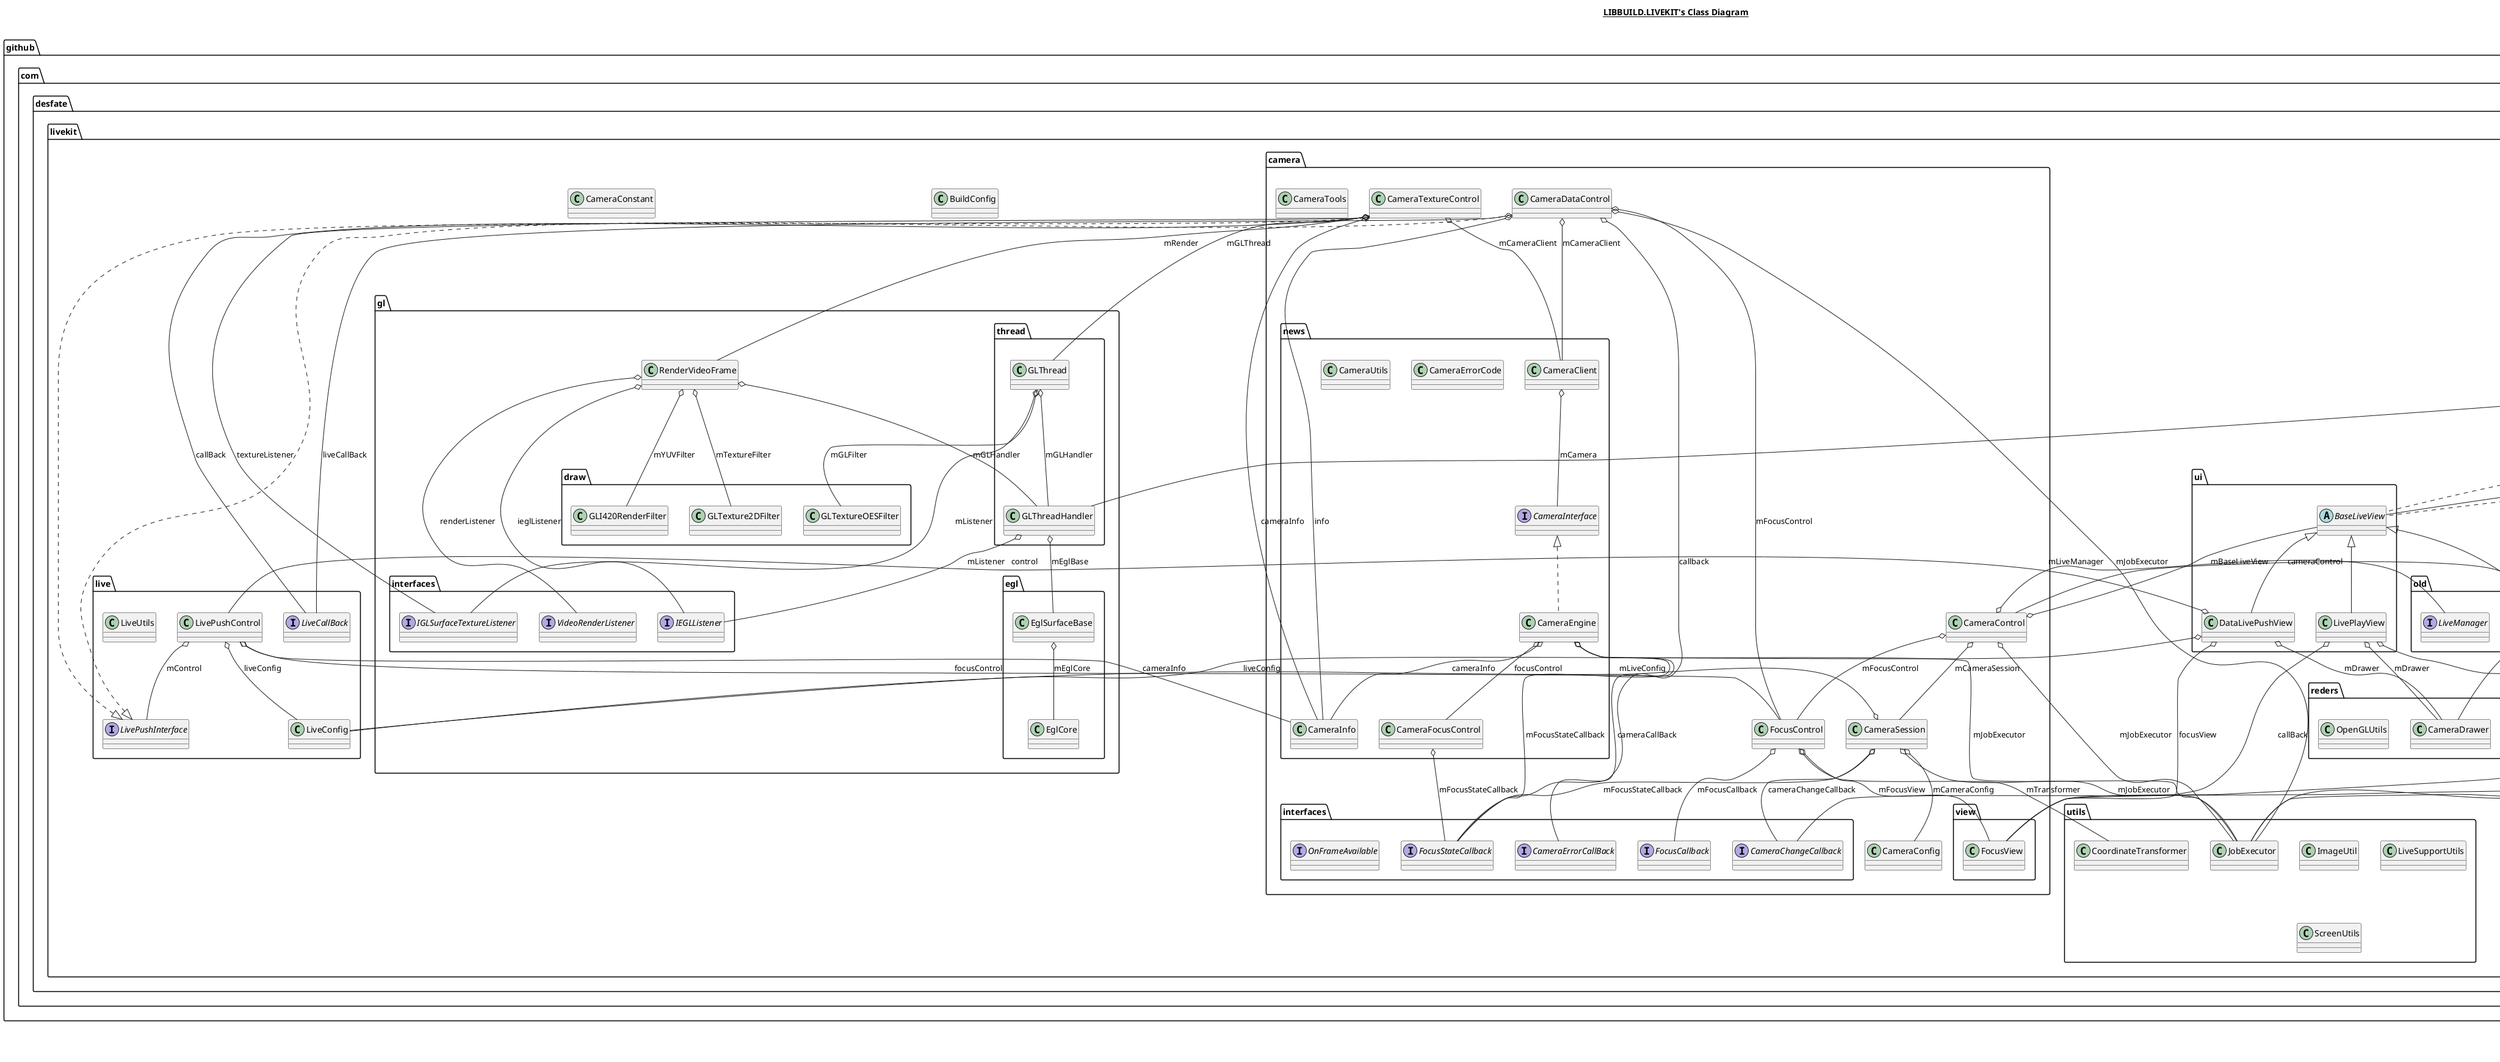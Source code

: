 @startuml

title __LIBBUILD.LIVEKIT's Class Diagram__\n

  namespace github.com.desfate.livekit {
    class github.com.desfate.livekit.BuildConfig {
    }
  }
  

  namespace github.com.desfate.livekit {
    class github.com.desfate.livekit.CameraConstant {
    }
  }
  

  namespace github.com.desfate.livekit {
    namespace camera {
      class github.com.desfate.livekit.camera.CameraConfig {
      }
    }
  }
  

  namespace github.com.desfate.livekit {
    namespace camera {
      class github.com.desfate.livekit.camera.CameraControl {
      }
    }
  }
  

  namespace github.com.desfate.livekit {
    namespace camera {
      class github.com.desfate.livekit.camera.CameraDataControl {
      }
    }
  }
  

  namespace github.com.desfate.livekit {
    namespace camera {
      class github.com.desfate.livekit.camera.CameraSession {
      }
    }
  }
  

  namespace github.com.desfate.livekit {
    namespace camera {
      class github.com.desfate.livekit.camera.CameraTextureControl {
      }
    }
  }
  

  namespace github.com.desfate.livekit {
    namespace camera {
      class github.com.desfate.livekit.camera.CameraTools {
      }
    }
  }
  

  namespace github.com.desfate.livekit {
    namespace camera {
      class github.com.desfate.livekit.camera.FocusControl {
      }
    }
  }
  

  namespace github.com.desfate.livekit {
    namespace camera {
      namespace interfaces {
        interface github.com.desfate.livekit.camera.interfaces.CameraChangeCallback {
        }
      }
    }
  }
  

  namespace github.com.desfate.livekit {
    namespace camera {
      namespace interfaces {
        interface github.com.desfate.livekit.camera.interfaces.CameraErrorCallBack {
        }
      }
    }
  }
  

  namespace github.com.desfate.livekit {
    namespace camera {
      namespace interfaces {
        interface github.com.desfate.livekit.camera.interfaces.FocusCallback {
        }
      }
    }
  }
  

  namespace github.com.desfate.livekit {
    namespace camera {
      namespace interfaces {
        interface github.com.desfate.livekit.camera.interfaces.FocusStateCallback {
        }
      }
    }
  }
  

  namespace github.com.desfate.livekit {
    namespace camera {
      namespace interfaces {
        interface github.com.desfate.livekit.camera.interfaces.OnFrameAvailable {
        }
      }
    }
  }
  

  namespace github.com.desfate.livekit {
    namespace camera {
      namespace news {
        class github.com.desfate.livekit.camera.news.CameraClient {
        }
      }
    }
  }
  

  namespace github.com.desfate.livekit {
    namespace camera {
      namespace news {
        class github.com.desfate.livekit.camera.news.CameraEngine {
        }
      }
    }
  }
  

  namespace github.com.desfate.livekit {
    namespace camera {
      namespace news {
        class github.com.desfate.livekit.camera.news.CameraErrorCode {
        }
      }
    }
  }
  

  namespace github.com.desfate.livekit {
    namespace camera {
      namespace news {
        class github.com.desfate.livekit.camera.news.CameraFocusControl {
        }
      }
    }
  }
  

  namespace github.com.desfate.livekit {
    namespace camera {
      namespace news {
        class github.com.desfate.livekit.camera.news.CameraInfo {
        }
      }
    }
  }
  

  namespace github.com.desfate.livekit {
    namespace camera {
      namespace news {
        interface github.com.desfate.livekit.camera.news.CameraInterface {
        }
      }
    }
  }
  

  namespace github.com.desfate.livekit {
    namespace camera {
      namespace news {
        class github.com.desfate.livekit.camera.news.CameraUtils {
        }
      }
    }
  }
  

  namespace github.com.desfate.livekit {
    namespace camera {
      namespace view {
        class github.com.desfate.livekit.camera.view.FocusView {
        }
      }
    }
  }
  

  namespace github.com.desfate.livekit {
    namespace gl {
      class github.com.desfate.livekit.gl.RenderVideoFrame {
      }
    }
  }
  

  namespace github.com.desfate.livekit {
    namespace gl {
      namespace draw {
        class github.com.desfate.livekit.gl.draw.GLI420RenderFilter {
        }
      }
    }
  }
  

  namespace github.com.desfate.livekit {
    namespace gl {
      namespace draw {
        class github.com.desfate.livekit.gl.draw.GLTexture2DFilter {
        }
      }
    }
  }
  

  namespace github.com.desfate.livekit {
    namespace gl {
      namespace draw {
        class github.com.desfate.livekit.gl.draw.GLTextureOESFilter {
        }
      }
    }
  }
  

  namespace github.com.desfate.livekit {
    namespace gl {
      namespace egl {
        class github.com.desfate.livekit.gl.egl.EglCore {
        }
      }
    }
  }
  

  namespace github.com.desfate.livekit {
    namespace gl {
      namespace egl {
        class github.com.desfate.livekit.gl.egl.EglSurfaceBase {
        }
      }
    }
  }
  

  namespace github.com.desfate.livekit {
    namespace gl {
      namespace interfaces {
        interface github.com.desfate.livekit.gl.interfaces.IEGLListener {
        }
      }
    }
  }
  

  namespace github.com.desfate.livekit {
    namespace gl {
      namespace interfaces {
        interface github.com.desfate.livekit.gl.interfaces.IGLSurfaceTextureListener {
        }
      }
    }
  }
  

  namespace github.com.desfate.livekit {
    namespace gl {
      namespace interfaces {
        interface github.com.desfate.livekit.gl.interfaces.VideoRenderListener {
        }
      }
    }
  }
  

  namespace github.com.desfate.livekit {
    namespace gl {
      namespace thread {
        class github.com.desfate.livekit.gl.thread.GLThread {
        }
      }
    }
  }
  

  namespace github.com.desfate.livekit {
    namespace gl {
      namespace thread {
        class github.com.desfate.livekit.gl.thread.GLThreadHandler {
        }
      }
    }
  }
  

  namespace github.com.desfate.livekit {
    namespace live {
      interface github.com.desfate.livekit.live.LiveCallBack {
      }
    }
  }
  

  namespace github.com.desfate.livekit {
    namespace live {
      class github.com.desfate.livekit.live.LiveConfig {
      }
    }
  }
  

  namespace github.com.desfate.livekit {
    namespace live {
      class github.com.desfate.livekit.live.LivePushControl {
      }
    }
  }
  

  namespace github.com.desfate.livekit {
    namespace live {
      interface github.com.desfate.livekit.live.LivePushInterface {
      }
    }
  }
  

  namespace github.com.desfate.livekit {
    namespace live {
      class github.com.desfate.livekit.live.LiveUtils {
      }
    }
  }
  

  namespace github.com.desfate.livekit {
    namespace old {
      interface github.com.desfate.livekit.old.LiveManager {
      }
    }
  }
  

  namespace github.com.desfate.livekit {
    namespace old {
      class github.com.desfate.livekit.old.LivePushView {
      }
    }
  }
  

  namespace github.com.desfate.livekit {
    namespace reders {
      class github.com.desfate.livekit.reders.CameraDrawer {
      }
    }
  }
  

  namespace github.com.desfate.livekit {
    namespace reders {
      class github.com.desfate.livekit.reders.OpenGLUtils {
      }
    }
  }
  

  namespace github.com.desfate.livekit {
    namespace ui {
      abstract class github.com.desfate.livekit.ui.BaseLiveView {
      }
    }
  }
  

  namespace github.com.desfate.livekit {
    namespace ui {
      class github.com.desfate.livekit.ui.DataLivePushView {
      }
    }
  }
  

  namespace github.com.desfate.livekit {
    namespace ui {
      class github.com.desfate.livekit.ui.LivePlayView {
      }
    }
  }
  

  namespace github.com.desfate.livekit {
    namespace utils {
      class github.com.desfate.livekit.utils.CoordinateTransformer {
      }
    }
  }
  

  namespace github.com.desfate.livekit {
    namespace utils {
      class github.com.desfate.livekit.utils.ImageUtil {
      }
    }
  }
  

  namespace github.com.desfate.livekit {
    namespace utils {
      class github.com.desfate.livekit.utils.JobExecutor {
      }
    }
  }
  

  namespace github.com.desfate.livekit {
    namespace utils {
      class github.com.desfate.livekit.utils.LiveSupportUtils {
      }
    }
  }
  

  namespace github.com.desfate.livekit {
    namespace utils {
      class github.com.desfate.livekit.utils.ScreenUtils {
      }
    }
  }
  

  github.com.desfate.livekit.camera.CameraControl o-- github.com.desfate.livekit.ui.BaseLiveView : mBaseLiveView
  github.com.desfate.livekit.camera.CameraControl o-- github.com.desfate.livekit.camera.CameraSession : mCameraSession
  github.com.desfate.livekit.camera.CameraControl o-- github.com.desfate.livekit.camera.FocusControl : mFocusControl
  github.com.desfate.livekit.camera.CameraControl o-- github.com.desfate.livekit.old.LiveManager : mLiveManager
  github.com.desfate.livekit.camera.CameraControl o-- github.com.desfate.livekit.utils.JobExecutor : mJobExecutor
  github.com.desfate.livekit.camera.CameraDataControl .up.|> github.com.desfate.livekit.live.LivePushInterface
  github.com.desfate.livekit.camera.CameraDataControl o-- github.com.desfate.livekit.camera.interfaces.FocusStateCallback : callback
  github.com.desfate.livekit.camera.CameraDataControl o-- github.com.desfate.livekit.camera.news.CameraInfo : info
  github.com.desfate.livekit.camera.CameraDataControl o-- github.com.desfate.livekit.live.LiveCallBack : liveCallBack
  github.com.desfate.livekit.camera.CameraDataControl o-- github.com.desfate.livekit.camera.news.CameraClient : mCameraClient
  github.com.desfate.livekit.camera.CameraDataControl o-- github.com.desfate.livekit.camera.FocusControl : mFocusControl
  github.com.desfate.livekit.camera.CameraDataControl o-- github.com.desfate.livekit.utils.JobExecutor : mJobExecutor
  github.com.desfate.livekit.camera.CameraSession o-- github.com.desfate.livekit.camera.interfaces.CameraChangeCallback : cameraChangeCallback
  github.com.desfate.livekit.camera.CameraSession o-- github.com.desfate.livekit.camera.CameraConfig : mCameraConfig
  github.com.desfate.livekit.camera.CameraSession o-- github.com.desfate.livekit.camera.interfaces.FocusStateCallback : mFocusStateCallback
  github.com.desfate.livekit.camera.CameraSession o-- github.com.desfate.livekit.utils.JobExecutor : mJobExecutor
  github.com.desfate.livekit.camera.CameraSession o-- github.com.desfate.livekit.live.LiveConfig : mLiveConfig
  github.com.desfate.livekit.camera.CameraTextureControl .up.|> github.com.desfate.livekit.live.LivePushInterface
  github.com.desfate.livekit.camera.CameraTextureControl o-- github.com.desfate.livekit.camera.news.CameraInfo : cameraInfo
  github.com.desfate.livekit.camera.CameraTextureControl o-- github.com.desfate.livekit.camera.news.CameraClient : mCameraClient
  github.com.desfate.livekit.camera.CameraTextureControl o-- github.com.desfate.livekit.gl.interfaces.IGLSurfaceTextureListener : textureListener
  github.com.desfate.livekit.camera.CameraTextureControl o-- github.com.desfate.livekit.live.LiveCallBack : callBack
  github.com.desfate.livekit.camera.CameraTextureControl o-- github.com.desfate.livekit.gl.thread.GLThread : mGLThread
  github.com.desfate.livekit.camera.CameraTextureControl o-- github.com.desfate.livekit.gl.RenderVideoFrame : mRender
  github.com.desfate.livekit.camera.FocusControl o-- github.com.desfate.livekit.camera.interfaces.FocusCallback : mFocusCallback
  github.com.desfate.livekit.camera.FocusControl o-- github.com.desfate.livekit.camera.view.FocusView : mFocusView
  github.com.desfate.livekit.camera.FocusControl o-- github.com.desfate.livekit.utils.CoordinateTransformer : mTransformer
  github.com.desfate.livekit.camera.news.CameraClient o-- github.com.desfate.livekit.camera.news.CameraInterface : mCamera
  github.com.desfate.livekit.camera.news.CameraEngine .up.|> github.com.desfate.livekit.camera.news.CameraInterface
  github.com.desfate.livekit.camera.news.CameraEngine o-- github.com.desfate.livekit.camera.interfaces.CameraErrorCallBack : cameraCallBack
  github.com.desfate.livekit.camera.news.CameraEngine o-- github.com.desfate.livekit.camera.news.CameraInfo : cameraInfo
  github.com.desfate.livekit.camera.news.CameraEngine o-- github.com.desfate.livekit.camera.news.CameraFocusControl : focusControl
  github.com.desfate.livekit.camera.news.CameraEngine o-- github.com.desfate.livekit.camera.interfaces.FocusStateCallback : mFocusStateCallback
  github.com.desfate.livekit.camera.news.CameraEngine o-- github.com.desfate.livekit.utils.JobExecutor : mJobExecutor
  github.com.desfate.livekit.camera.news.CameraFocusControl o-- github.com.desfate.livekit.camera.interfaces.FocusStateCallback : mFocusStateCallback
  github.com.desfate.livekit.camera.view.FocusView -up-|> android.view.View
  github.com.desfate.livekit.gl.RenderVideoFrame o-- github.com.desfate.livekit.gl.interfaces.IEGLListener : ieglListener
  github.com.desfate.livekit.gl.RenderVideoFrame o-- github.com.desfate.livekit.gl.thread.GLThreadHandler : mGLHandler
  github.com.desfate.livekit.gl.RenderVideoFrame o-- github.com.desfate.livekit.gl.draw.GLTexture2DFilter : mTextureFilter
  github.com.desfate.livekit.gl.RenderVideoFrame o-- github.com.desfate.livekit.gl.draw.GLI420RenderFilter : mYUVFilter
  github.com.desfate.livekit.gl.RenderVideoFrame o-- github.com.desfate.livekit.gl.interfaces.VideoRenderListener : renderListener
  github.com.desfate.livekit.gl.egl.EglSurfaceBase o-- github.com.desfate.livekit.gl.egl.EglCore : mEglCore
  github.com.desfate.livekit.gl.thread.GLThread o-- github.com.desfate.livekit.gl.draw.GLTextureOESFilter : mGLFilter
  github.com.desfate.livekit.gl.thread.GLThread o-- github.com.desfate.livekit.gl.thread.GLThreadHandler : mGLHandler
  github.com.desfate.livekit.gl.thread.GLThread o-- github.com.desfate.livekit.gl.interfaces.IGLSurfaceTextureListener : mListener
  github.com.desfate.livekit.gl.thread.GLThreadHandler -up-|> android.os.Handler
  github.com.desfate.livekit.gl.thread.GLThreadHandler o-- github.com.desfate.livekit.gl.egl.EglSurfaceBase : mEglBase
  github.com.desfate.livekit.gl.thread.GLThreadHandler o-- github.com.desfate.livekit.gl.interfaces.IEGLListener : mListener
  github.com.desfate.livekit.live.LivePushControl o-- github.com.desfate.livekit.camera.news.CameraInfo : cameraInfo
  github.com.desfate.livekit.live.LivePushControl o-- github.com.desfate.livekit.camera.FocusControl : focusControl
  github.com.desfate.livekit.live.LivePushControl o-- github.com.desfate.livekit.live.LiveConfig : liveConfig
  github.com.desfate.livekit.live.LivePushControl o-- github.com.desfate.livekit.live.LivePushInterface : mControl
  github.com.desfate.livekit.old.LivePushView -up-|> github.com.desfate.livekit.ui.BaseLiveView
  github.com.desfate.livekit.old.LivePushView o-- github.com.desfate.livekit.camera.CameraControl : cameraControl
  github.com.desfate.livekit.old.LivePushView o-- github.com.desfate.livekit.camera.view.FocusView : mFocusView
  github.com.desfate.livekit.old.LivePushView o-- github.com.desfate.livekit.reders.CameraDrawer : mDrawer
  github.com.desfate.livekit.old.LivePushView o-- github.com.desfate.livekit.utils.JobExecutor : mJobExecutor
  github.com.desfate.livekit.ui.BaseLiveView .up.|> android.graphics.SurfaceTexture.OnFrameAvailableListener
  github.com.desfate.livekit.ui.BaseLiveView .up.|> android.opengl.GLSurfaceView.Renderer
  github.com.desfate.livekit.ui.BaseLiveView -up-|> android.opengl.GLSurfaceView
  github.com.desfate.livekit.ui.DataLivePushView -up-|> github.com.desfate.livekit.ui.BaseLiveView
  github.com.desfate.livekit.ui.DataLivePushView o-- github.com.desfate.livekit.live.LivePushControl : control
  github.com.desfate.livekit.ui.DataLivePushView o-- github.com.desfate.livekit.camera.view.FocusView : focusView
  github.com.desfate.livekit.ui.DataLivePushView o-- github.com.desfate.livekit.live.LiveConfig : liveConfig
  github.com.desfate.livekit.ui.DataLivePushView o-- github.com.desfate.livekit.reders.CameraDrawer : mDrawer
  github.com.desfate.livekit.ui.LivePlayView -up-|> github.com.desfate.livekit.ui.BaseLiveView
  github.com.desfate.livekit.ui.LivePlayView o-- github.com.desfate.livekit.camera.interfaces.CameraChangeCallback : callBack
  github.com.desfate.livekit.ui.LivePlayView o-- github.com.desfate.livekit.reders.CameraDrawer : mDrawer
  github.com.desfate.livekit.ui.LivePlayView o-- github.com.desfate.livekit.utils.JobExecutor : mJobExecutor


right footer


PlantUML diagram generated by SketchIt! (https://bitbucket.org/pmesmeur/sketch.it)
For more information about this tool, please contact philippe.mesmeur@gmail.com
endfooter

@enduml
